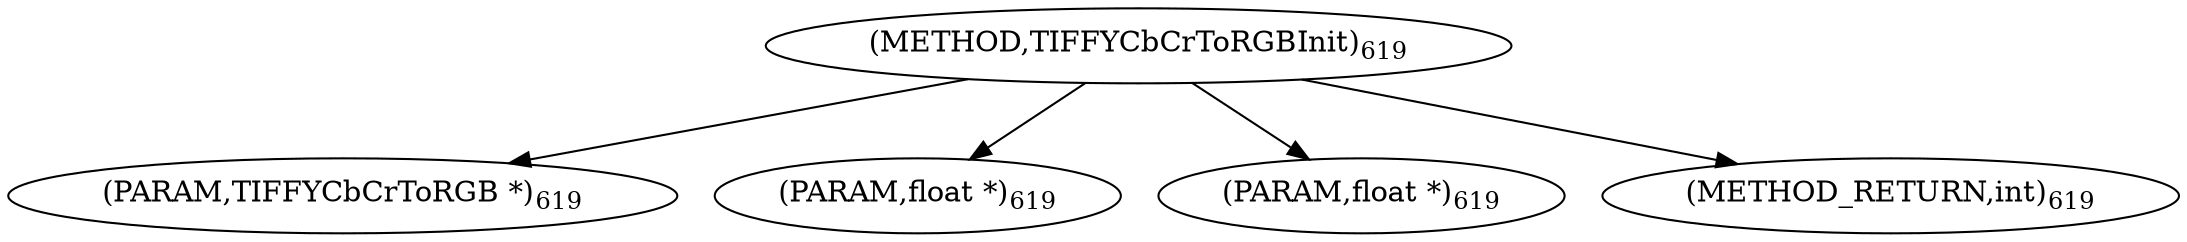 digraph "TIFFYCbCrToRGBInit" {  
"9367" [label = <(METHOD,TIFFYCbCrToRGBInit)<SUB>619</SUB>> ]
"9368" [label = <(PARAM,TIFFYCbCrToRGB *)<SUB>619</SUB>> ]
"9369" [label = <(PARAM,float *)<SUB>619</SUB>> ]
"9370" [label = <(PARAM,float *)<SUB>619</SUB>> ]
"9371" [label = <(METHOD_RETURN,int)<SUB>619</SUB>> ]
  "9367" -> "9368" 
  "9367" -> "9369" 
  "9367" -> "9370" 
  "9367" -> "9371" 
}
